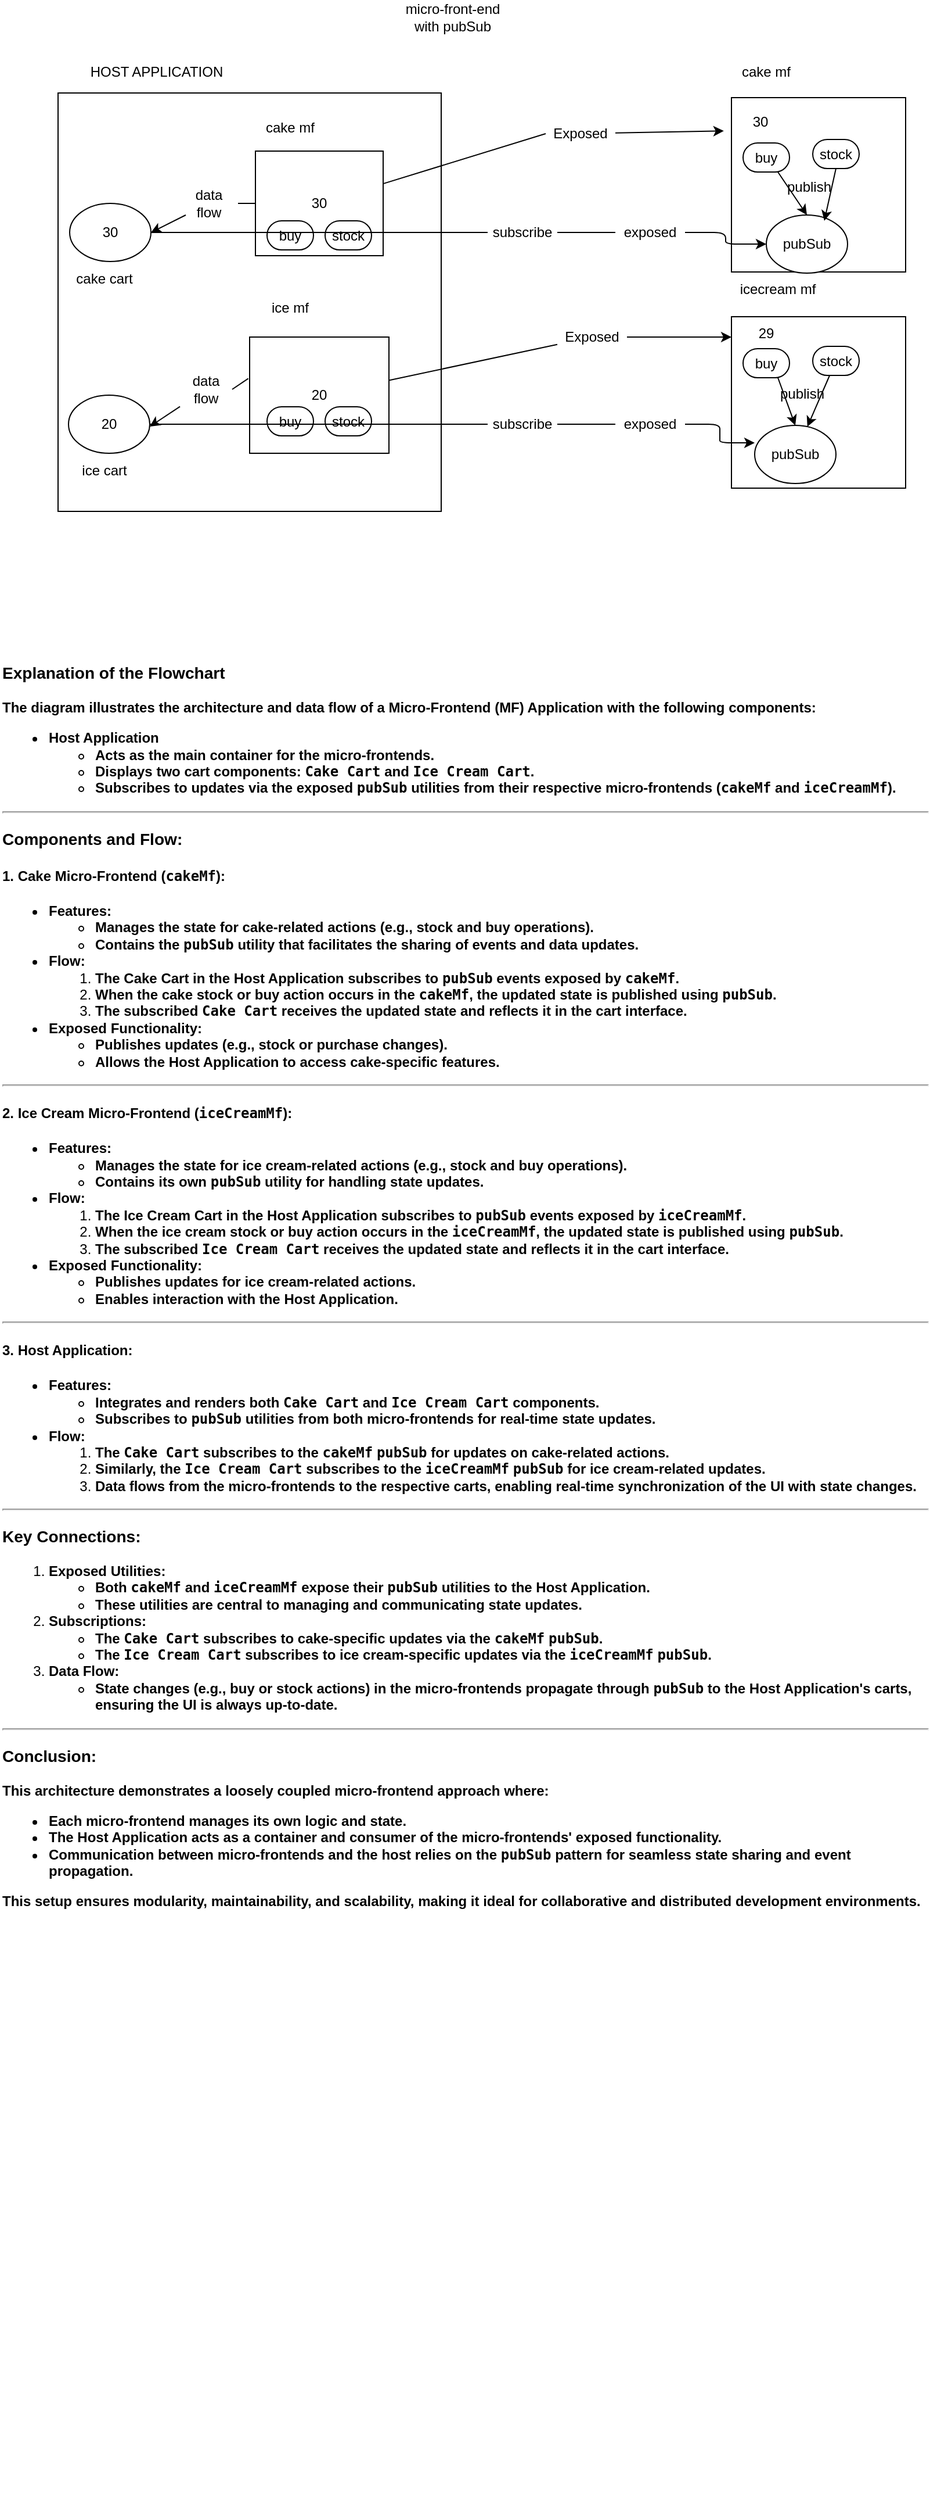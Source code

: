 <mxfile>
    <diagram id="mPupsww7b0l2-wbsLfPn" name="Page-1">
        <mxGraphModel dx="1193" dy="421" grid="1" gridSize="10" guides="1" tooltips="1" connect="1" arrows="1" fold="1" page="1" pageScale="1" pageWidth="850" pageHeight="1100" math="0" shadow="0">
            <root>
                <mxCell id="0"/>
                <mxCell id="1" parent="0"/>
                <mxCell id="3" value="micro-front-end with pubSub" style="text;strokeColor=none;align=center;fillColor=none;html=1;verticalAlign=middle;whiteSpace=wrap;rounded=0;" parent="1" vertex="1">
                    <mxGeometry x="370" y="10" width="100" height="30" as="geometry"/>
                </mxCell>
                <mxCell id="4" value="" style="whiteSpace=wrap;html=1;" parent="1" vertex="1">
                    <mxGeometry x="80" y="90" width="330" height="360" as="geometry"/>
                </mxCell>
                <mxCell id="5" value="HOST APPLICATION" style="text;strokeColor=none;align=center;fillColor=none;html=1;verticalAlign=middle;whiteSpace=wrap;rounded=0;" parent="1" vertex="1">
                    <mxGeometry x="85" y="57" width="160" height="30" as="geometry"/>
                </mxCell>
                <mxCell id="7" value="" style="whiteSpace=wrap;html=1;" parent="1" vertex="1">
                    <mxGeometry x="660" y="282.5" width="150" height="147.5" as="geometry"/>
                </mxCell>
                <mxCell id="8" value="&lt;span style=&quot;color: rgba(0, 0, 0, 0); font-family: monospace; font-size: 0px; text-align: start;&quot;&gt;%3CmxGraphModel%3E%3Croot%3E%3CmxCell%20id%3D%220%22%2F%3E%3CmxCell%20id%3D%221%22%20parent%3D%220%22%2F%3E%3CmxCell%20id%3D%222%22%20value%3D%22stock%22%20style%3D%22rounded%3D1%3BwhiteSpace%3Dwrap%3Bhtml%3D1%3BarcSize%3D50%3B%22%20vertex%3D%221%22%20parent%3D%221%22%3E%3CmxGeometry%20x%3D%22310%22%20y%3D%22200%22%20width%3D%2240%22%20height%3D%2225%22%20as%3D%22geometry%22%2F%3E%3C%2FmxCell%3E%3C%2Froot%3E%3C%2FmxGraphModel%3E&lt;/span&gt;" style="whiteSpace=wrap;html=1;" parent="1" vertex="1">
                    <mxGeometry x="660" y="94" width="150" height="150" as="geometry"/>
                </mxCell>
                <mxCell id="9" value="icecream mf" style="text;strokeColor=none;align=center;fillColor=none;html=1;verticalAlign=middle;whiteSpace=wrap;rounded=0;" parent="1" vertex="1">
                    <mxGeometry x="660" y="244" width="80" height="30" as="geometry"/>
                </mxCell>
                <mxCell id="10" value="cake mf" style="text;strokeColor=none;align=center;fillColor=none;html=1;verticalAlign=middle;whiteSpace=wrap;rounded=0;" parent="1" vertex="1">
                    <mxGeometry x="660" y="57" width="60" height="30" as="geometry"/>
                </mxCell>
                <mxCell id="29" style="edgeStyle=none;html=1;entryX=-0.044;entryY=0.191;entryDx=0;entryDy=0;startArrow=none;entryPerimeter=0;" parent="1" source="44" target="8" edge="1">
                    <mxGeometry relative="1" as="geometry">
                        <mxPoint x="650" y="180" as="targetPoint"/>
                    </mxGeometry>
                </mxCell>
                <mxCell id="48" style="edgeStyle=none;html=1;entryX=1;entryY=0.5;entryDx=0;entryDy=0;startArrow=none;" parent="1" source="51" target="39" edge="1">
                    <mxGeometry relative="1" as="geometry"/>
                </mxCell>
                <mxCell id="11" value="30" style="whiteSpace=wrap;html=1;" parent="1" vertex="1">
                    <mxGeometry x="250" y="140" width="110" height="90" as="geometry"/>
                </mxCell>
                <mxCell id="28" style="edgeStyle=none;html=1;startArrow=none;" parent="1" source="50" edge="1">
                    <mxGeometry relative="1" as="geometry">
                        <mxPoint x="660" y="300" as="targetPoint"/>
                    </mxGeometry>
                </mxCell>
                <mxCell id="49" style="edgeStyle=none;html=1;entryX=1;entryY=0.5;entryDx=0;entryDy=0;startArrow=none;" parent="1" source="45" edge="1">
                    <mxGeometry relative="1" as="geometry">
                        <mxPoint x="190" y="330" as="sourcePoint"/>
                        <mxPoint x="159" y="377" as="targetPoint"/>
                    </mxGeometry>
                </mxCell>
                <mxCell id="12" value="20" style="whiteSpace=wrap;html=1;" parent="1" vertex="1">
                    <mxGeometry x="245" y="300" width="120" height="100" as="geometry"/>
                </mxCell>
                <mxCell id="14" value="cake mf" style="text;strokeColor=none;align=center;fillColor=none;html=1;verticalAlign=middle;whiteSpace=wrap;rounded=0;" parent="1" vertex="1">
                    <mxGeometry x="250" y="105" width="60" height="30" as="geometry"/>
                </mxCell>
                <mxCell id="15" value="ice mf" style="text;strokeColor=none;align=center;fillColor=none;html=1;verticalAlign=middle;whiteSpace=wrap;rounded=0;" parent="1" vertex="1">
                    <mxGeometry x="250" y="260" width="60" height="30" as="geometry"/>
                </mxCell>
                <mxCell id="102" style="edgeStyle=orthogonalEdgeStyle;html=1;startArrow=none;" parent="1" source="82" target="71" edge="1">
                    <mxGeometry relative="1" as="geometry"/>
                </mxCell>
                <mxCell id="39" value="30" style="ellipse;whiteSpace=wrap;html=1;" parent="1" vertex="1">
                    <mxGeometry x="90" y="185" width="70" height="50" as="geometry"/>
                </mxCell>
                <mxCell id="105" style="edgeStyle=entityRelationEdgeStyle;html=1;entryX=0;entryY=0.3;entryDx=0;entryDy=0;startArrow=none;entryPerimeter=0;" parent="1" source="83" target="72" edge="1">
                    <mxGeometry relative="1" as="geometry"/>
                </mxCell>
                <mxCell id="40" value="20" style="ellipse;whiteSpace=wrap;html=1;" parent="1" vertex="1">
                    <mxGeometry x="89" y="350" width="70" height="50" as="geometry"/>
                </mxCell>
                <mxCell id="41" value="cake cart" style="text;strokeColor=none;align=center;fillColor=none;html=1;verticalAlign=middle;whiteSpace=wrap;rounded=0;" parent="1" vertex="1">
                    <mxGeometry x="90" y="235" width="60" height="30" as="geometry"/>
                </mxCell>
                <mxCell id="42" value="ice cart" style="text;strokeColor=none;align=center;fillColor=none;html=1;verticalAlign=middle;whiteSpace=wrap;rounded=0;" parent="1" vertex="1">
                    <mxGeometry x="90" y="400" width="60" height="30" as="geometry"/>
                </mxCell>
                <mxCell id="52" value="" style="edgeStyle=none;html=1;entryX=1;entryY=0.5;entryDx=0;entryDy=0;endArrow=none;" parent="1" source="11" target="51" edge="1">
                    <mxGeometry relative="1" as="geometry">
                        <mxPoint x="260" y="184.655" as="sourcePoint"/>
                        <mxPoint x="160" y="195" as="targetPoint"/>
                    </mxGeometry>
                </mxCell>
                <mxCell id="51" value="data flow" style="text;strokeColor=none;align=center;fillColor=none;html=1;verticalAlign=middle;whiteSpace=wrap;rounded=0;" parent="1" vertex="1">
                    <mxGeometry x="185" y="175" width="50" height="20" as="geometry"/>
                </mxCell>
                <mxCell id="53" value="" style="edgeStyle=none;html=1;entryX=1;entryY=0.5;entryDx=0;entryDy=0;exitX=-0.01;exitY=0.357;exitDx=0;exitDy=0;exitPerimeter=0;endArrow=none;" parent="1" source="12" target="45" edge="1">
                    <mxGeometry relative="1" as="geometry">
                        <mxPoint x="259.2" y="288.56" as="sourcePoint"/>
                        <mxPoint x="160" y="305" as="targetPoint"/>
                    </mxGeometry>
                </mxCell>
                <mxCell id="45" value="data flow" style="text;strokeColor=none;align=center;fillColor=none;html=1;verticalAlign=middle;whiteSpace=wrap;rounded=0;" parent="1" vertex="1">
                    <mxGeometry x="185" y="330" width="45" height="30" as="geometry"/>
                </mxCell>
                <mxCell id="64" value="stock" style="rounded=1;whiteSpace=wrap;html=1;arcSize=50;" parent="1" vertex="1">
                    <mxGeometry x="310" y="360" width="40" height="25" as="geometry"/>
                </mxCell>
                <mxCell id="65" value="buy" style="rounded=1;whiteSpace=wrap;html=1;arcSize=50;" parent="1" vertex="1">
                    <mxGeometry x="260" y="360" width="40" height="25" as="geometry"/>
                </mxCell>
                <mxCell id="68" value="buy" style="rounded=1;whiteSpace=wrap;html=1;arcSize=50;" parent="1" vertex="1">
                    <mxGeometry x="260" y="200" width="40" height="25" as="geometry"/>
                </mxCell>
                <mxCell id="70" value="stock" style="rounded=1;whiteSpace=wrap;html=1;arcSize=50;" parent="1" vertex="1">
                    <mxGeometry x="310" y="200" width="40" height="25" as="geometry"/>
                </mxCell>
                <mxCell id="71" value="pubSub" style="ellipse;whiteSpace=wrap;html=1;" parent="1" vertex="1">
                    <mxGeometry x="690" y="195" width="70" height="50" as="geometry"/>
                </mxCell>
                <mxCell id="72" value="pubSub" style="ellipse;whiteSpace=wrap;html=1;" parent="1" vertex="1">
                    <mxGeometry x="680" y="376" width="70" height="50" as="geometry"/>
                </mxCell>
                <mxCell id="79" value="" style="edgeStyle=none;html=1;endArrow=none;" parent="1" source="12" target="50" edge="1">
                    <mxGeometry relative="1" as="geometry">
                        <mxPoint x="660" y="300" as="targetPoint"/>
                        <mxPoint x="360" y="295.775" as="sourcePoint"/>
                    </mxGeometry>
                </mxCell>
                <mxCell id="50" value="Exposed" style="text;strokeColor=none;align=center;fillColor=none;html=1;verticalAlign=middle;whiteSpace=wrap;rounded=0;" parent="1" vertex="1">
                    <mxGeometry x="510" y="285" width="60" height="30" as="geometry"/>
                </mxCell>
                <mxCell id="80" value="" style="edgeStyle=none;html=1;entryX=0;entryY=0.5;entryDx=0;entryDy=0;endArrow=none;" parent="1" source="11" target="44" edge="1">
                    <mxGeometry relative="1" as="geometry">
                        <mxPoint x="660" y="185" as="targetPoint"/>
                        <mxPoint x="360" y="185" as="sourcePoint"/>
                        <Array as="points"/>
                    </mxGeometry>
                </mxCell>
                <mxCell id="44" value="Exposed" style="text;strokeColor=none;align=center;fillColor=none;html=1;verticalAlign=middle;whiteSpace=wrap;rounded=0;" parent="1" vertex="1">
                    <mxGeometry x="500" y="110" width="60" height="30" as="geometry"/>
                </mxCell>
                <mxCell id="99" style="edgeStyle=none;html=1;exitX=0.75;exitY=1;exitDx=0;exitDy=0;entryX=0.5;entryY=0;entryDx=0;entryDy=0;" parent="1" source="88" target="71" edge="1">
                    <mxGeometry relative="1" as="geometry"/>
                </mxCell>
                <mxCell id="88" value="buy" style="rounded=1;whiteSpace=wrap;html=1;arcSize=50;" parent="1" vertex="1">
                    <mxGeometry x="670" y="133" width="40" height="25" as="geometry"/>
                </mxCell>
                <mxCell id="100" style="edgeStyle=none;html=1;exitX=0.5;exitY=1;exitDx=0;exitDy=0;entryX=0.714;entryY=0.1;entryDx=0;entryDy=0;entryPerimeter=0;" parent="1" source="89" target="71" edge="1">
                    <mxGeometry relative="1" as="geometry">
                        <mxPoint x="730" y="180" as="targetPoint"/>
                    </mxGeometry>
                </mxCell>
                <mxCell id="89" value="stock" style="rounded=1;whiteSpace=wrap;html=1;arcSize=50;" parent="1" vertex="1">
                    <mxGeometry x="730" y="130" width="40" height="25" as="geometry"/>
                </mxCell>
                <mxCell id="92" value="30" style="text;strokeColor=none;align=center;fillColor=none;html=1;verticalAlign=middle;whiteSpace=wrap;rounded=0;" parent="1" vertex="1">
                    <mxGeometry x="655" y="100" width="60" height="30" as="geometry"/>
                </mxCell>
                <mxCell id="93" value="29" style="text;strokeColor=none;align=center;fillColor=none;html=1;verticalAlign=middle;whiteSpace=wrap;rounded=0;" parent="1" vertex="1">
                    <mxGeometry x="660" y="282" width="60" height="30" as="geometry"/>
                </mxCell>
                <mxCell id="97" style="edgeStyle=none;html=1;exitX=0.75;exitY=1;exitDx=0;exitDy=0;entryX=0.5;entryY=0;entryDx=0;entryDy=0;" parent="1" source="94" target="72" edge="1">
                    <mxGeometry relative="1" as="geometry"/>
                </mxCell>
                <mxCell id="94" value="buy" style="rounded=1;whiteSpace=wrap;html=1;arcSize=50;" parent="1" vertex="1">
                    <mxGeometry x="670" y="310" width="40" height="25" as="geometry"/>
                </mxCell>
                <mxCell id="98" value="" style="edgeStyle=none;html=1;" parent="1" source="95" target="72" edge="1">
                    <mxGeometry relative="1" as="geometry"/>
                </mxCell>
                <mxCell id="95" value="stock" style="rounded=1;whiteSpace=wrap;html=1;arcSize=50;" parent="1" vertex="1">
                    <mxGeometry x="730" y="308" width="40" height="25" as="geometry"/>
                </mxCell>
                <mxCell id="103" value="" style="edgeStyle=orthogonalEdgeStyle;html=1;endArrow=none;startArrow=none;" parent="1" source="107" target="82" edge="1">
                    <mxGeometry relative="1" as="geometry">
                        <mxPoint x="160.0" y="210" as="sourcePoint"/>
                        <mxPoint x="690" y="210" as="targetPoint"/>
                    </mxGeometry>
                </mxCell>
                <mxCell id="82" value="exposed" style="text;strokeColor=none;align=center;fillColor=none;html=1;verticalAlign=middle;whiteSpace=wrap;rounded=0;" parent="1" vertex="1">
                    <mxGeometry x="560" y="195" width="60" height="30" as="geometry"/>
                </mxCell>
                <mxCell id="106" value="" style="edgeStyle=none;html=1;entryX=0;entryY=0.5;entryDx=0;entryDy=0;endArrow=none;startArrow=none;" parent="1" source="110" target="83" edge="1">
                    <mxGeometry relative="1" as="geometry">
                        <mxPoint x="149.91" y="376.788" as="sourcePoint"/>
                        <mxPoint x="690.0" y="405" as="targetPoint"/>
                    </mxGeometry>
                </mxCell>
                <mxCell id="83" value="exposed" style="text;strokeColor=none;align=center;fillColor=none;html=1;verticalAlign=middle;whiteSpace=wrap;rounded=0;" parent="1" vertex="1">
                    <mxGeometry x="560" y="360" width="60" height="30" as="geometry"/>
                </mxCell>
                <mxCell id="109" value="" style="edgeStyle=orthogonalEdgeStyle;html=1;endArrow=none;" parent="1" source="39" target="107" edge="1">
                    <mxGeometry relative="1" as="geometry">
                        <mxPoint x="160.0" y="210" as="sourcePoint"/>
                        <mxPoint x="530.0" y="210" as="targetPoint"/>
                    </mxGeometry>
                </mxCell>
                <mxCell id="107" value="subscribe" style="text;strokeColor=none;align=center;fillColor=none;html=1;verticalAlign=middle;whiteSpace=wrap;rounded=0;" parent="1" vertex="1">
                    <mxGeometry x="450" y="195" width="60" height="30" as="geometry"/>
                </mxCell>
                <mxCell id="112" value="" style="edgeStyle=none;html=1;entryX=0;entryY=0.5;entryDx=0;entryDy=0;endArrow=none;" parent="1" source="40" target="110" edge="1">
                    <mxGeometry relative="1" as="geometry">
                        <mxPoint x="150.0" y="375" as="sourcePoint"/>
                        <mxPoint x="530.0" y="375" as="targetPoint"/>
                    </mxGeometry>
                </mxCell>
                <mxCell id="110" value="subscribe" style="text;strokeColor=none;align=center;fillColor=none;html=1;verticalAlign=middle;whiteSpace=wrap;rounded=0;" parent="1" vertex="1">
                    <mxGeometry x="450" y="360" width="60" height="30" as="geometry"/>
                </mxCell>
                <mxCell id="114" value="&lt;h3&gt;&lt;strong&gt;Explanation of the Flowchart&lt;/strong&gt;&lt;/h3&gt;&lt;p&gt;&lt;b&gt;The diagram illustrates the architecture and data flow of a Micro-Frontend (MF) Application with the following components:&lt;/b&gt;&lt;/p&gt;&lt;ul&gt;&lt;li&gt;&lt;strong&gt;Host Application&lt;/strong&gt;&lt;ul&gt;&lt;li&gt;&lt;b&gt;Acts as the main container for the micro-frontends.&lt;/b&gt;&lt;/li&gt;&lt;li&gt;&lt;b&gt;Displays two cart components: &lt;code&gt;Cake Cart&lt;/code&gt; and &lt;code&gt;Ice Cream Cart&lt;/code&gt;.&lt;/b&gt;&lt;/li&gt;&lt;li&gt;&lt;b&gt;Subscribes to updates via the exposed &lt;code&gt;pubSub&lt;/code&gt; utilities from their respective micro-frontends (&lt;code&gt;cakeMf&lt;/code&gt; and &lt;code&gt;iceCreamMf&lt;/code&gt;).&lt;/b&gt;&lt;/li&gt;&lt;/ul&gt;&lt;/li&gt;&lt;/ul&gt;&lt;hr&gt;&lt;h3&gt;&lt;strong&gt;Components and Flow&lt;/strong&gt;:&lt;/h3&gt;&lt;h4&gt;&lt;strong&gt;1. Cake Micro-Frontend (&lt;code&gt;cakeMf&lt;/code&gt;)&lt;/strong&gt;:&lt;/h4&gt;&lt;ul&gt;&lt;li&gt;&lt;b&gt;Features:&lt;/b&gt;&lt;ul&gt;&lt;li&gt;&lt;b&gt;Manages the state for cake-related actions (e.g., stock and buy operations).&lt;/b&gt;&lt;/li&gt;&lt;li&gt;&lt;b&gt;Contains the &lt;code&gt;pubSub&lt;/code&gt; utility that facilitates the sharing of events and data updates.&lt;/b&gt;&lt;/li&gt;&lt;/ul&gt;&lt;/li&gt;&lt;li&gt;&lt;b&gt;Flow:&lt;/b&gt;&lt;ol&gt;&lt;li&gt;&lt;b&gt;The Cake Cart in the Host Application subscribes to &lt;code&gt;pubSub&lt;/code&gt; events exposed by &lt;code&gt;cakeMf&lt;/code&gt;.&lt;/b&gt;&lt;/li&gt;&lt;li&gt;&lt;b&gt;When the cake stock or buy action occurs in the &lt;code&gt;cakeMf&lt;/code&gt;, the updated state is published using &lt;code&gt;pubSub&lt;/code&gt;.&lt;/b&gt;&lt;/li&gt;&lt;li&gt;&lt;b&gt;The subscribed &lt;code&gt;Cake Cart&lt;/code&gt; receives the updated state and reflects it in the cart interface.&lt;/b&gt;&lt;/li&gt;&lt;/ol&gt;&lt;/li&gt;&lt;li&gt;&lt;b&gt;Exposed Functionality:&lt;/b&gt;&lt;ul&gt;&lt;li&gt;&lt;b&gt;Publishes updates (e.g., stock or purchase changes).&lt;/b&gt;&lt;/li&gt;&lt;li&gt;&lt;b&gt;Allows the Host Application to access cake-specific features.&lt;/b&gt;&lt;/li&gt;&lt;/ul&gt;&lt;/li&gt;&lt;/ul&gt;&lt;hr&gt;&lt;h4&gt;&lt;strong&gt;2. Ice Cream Micro-Frontend (&lt;code&gt;iceCreamMf&lt;/code&gt;)&lt;/strong&gt;:&lt;/h4&gt;&lt;ul&gt;&lt;li&gt;&lt;b&gt;Features:&lt;/b&gt;&lt;ul&gt;&lt;li&gt;&lt;b&gt;Manages the state for ice cream-related actions (e.g., stock and buy operations).&lt;/b&gt;&lt;/li&gt;&lt;li&gt;&lt;b&gt;Contains its own &lt;code&gt;pubSub&lt;/code&gt; utility for handling state updates.&lt;/b&gt;&lt;/li&gt;&lt;/ul&gt;&lt;/li&gt;&lt;li&gt;&lt;b&gt;Flow:&lt;/b&gt;&lt;ol&gt;&lt;li&gt;&lt;b&gt;The Ice Cream Cart in the Host Application subscribes to &lt;code&gt;pubSub&lt;/code&gt; events exposed by &lt;code&gt;iceCreamMf&lt;/code&gt;.&lt;/b&gt;&lt;/li&gt;&lt;li&gt;&lt;b&gt;When the ice cream stock or buy action occurs in the &lt;code&gt;iceCreamMf&lt;/code&gt;, the updated state is published using &lt;code&gt;pubSub&lt;/code&gt;.&lt;/b&gt;&lt;/li&gt;&lt;li&gt;&lt;b&gt;The subscribed &lt;code&gt;Ice Cream Cart&lt;/code&gt; receives the updated state and reflects it in the cart interface.&lt;/b&gt;&lt;/li&gt;&lt;/ol&gt;&lt;/li&gt;&lt;li&gt;&lt;b&gt;Exposed Functionality:&lt;/b&gt;&lt;ul&gt;&lt;li&gt;&lt;b&gt;Publishes updates for ice cream-related actions.&lt;/b&gt;&lt;/li&gt;&lt;li&gt;&lt;b&gt;Enables interaction with the Host Application.&lt;/b&gt;&lt;/li&gt;&lt;/ul&gt;&lt;/li&gt;&lt;/ul&gt;&lt;hr&gt;&lt;h4&gt;&lt;strong&gt;3. Host Application&lt;/strong&gt;:&lt;/h4&gt;&lt;ul&gt;&lt;li&gt;&lt;b&gt;Features:&lt;/b&gt;&lt;ul&gt;&lt;li&gt;&lt;b&gt;Integrates and renders both &lt;code&gt;Cake Cart&lt;/code&gt; and &lt;code&gt;Ice Cream Cart&lt;/code&gt; components.&lt;/b&gt;&lt;/li&gt;&lt;li&gt;&lt;b&gt;Subscribes to &lt;code&gt;pubSub&lt;/code&gt; utilities from both micro-frontends for real-time state updates.&lt;/b&gt;&lt;/li&gt;&lt;/ul&gt;&lt;/li&gt;&lt;li&gt;&lt;b&gt;Flow:&lt;/b&gt;&lt;ol&gt;&lt;li&gt;&lt;b&gt;The &lt;code&gt;Cake Cart&lt;/code&gt; subscribes to the &lt;code&gt;cakeMf&lt;/code&gt; &lt;code&gt;pubSub&lt;/code&gt; for updates on cake-related actions.&lt;/b&gt;&lt;/li&gt;&lt;li&gt;&lt;b&gt;Similarly, the &lt;code&gt;Ice Cream Cart&lt;/code&gt; subscribes to the &lt;code&gt;iceCreamMf&lt;/code&gt; &lt;code&gt;pubSub&lt;/code&gt; for ice cream-related updates.&lt;/b&gt;&lt;/li&gt;&lt;li&gt;&lt;b&gt;Data flows from the micro-frontends to the respective carts, enabling real-time synchronization of the UI with state changes.&lt;/b&gt;&lt;/li&gt;&lt;/ol&gt;&lt;/li&gt;&lt;/ul&gt;&lt;hr&gt;&lt;h3&gt;&lt;strong&gt;Key Connections&lt;/strong&gt;:&lt;/h3&gt;&lt;ol&gt;&lt;li&gt;&lt;b&gt;Exposed Utilities:&lt;/b&gt;&lt;ul&gt;&lt;li&gt;&lt;b&gt;Both &lt;code&gt;cakeMf&lt;/code&gt; and &lt;code&gt;iceCreamMf&lt;/code&gt; expose their &lt;code&gt;pubSub&lt;/code&gt; utilities to the Host Application.&lt;/b&gt;&lt;/li&gt;&lt;li&gt;&lt;b&gt;These utilities are central to managing and communicating state updates.&lt;/b&gt;&lt;/li&gt;&lt;/ul&gt;&lt;/li&gt;&lt;li&gt;&lt;b&gt;Subscriptions:&lt;/b&gt;&lt;ul&gt;&lt;li&gt;&lt;b&gt;The &lt;code&gt;Cake Cart&lt;/code&gt; subscribes to cake-specific updates via the &lt;code&gt;cakeMf&lt;/code&gt; &lt;code&gt;pubSub&lt;/code&gt;.&lt;/b&gt;&lt;/li&gt;&lt;li&gt;&lt;b&gt;The &lt;code&gt;Ice Cream Cart&lt;/code&gt; subscribes to ice cream-specific updates via the &lt;code&gt;iceCreamMf&lt;/code&gt; &lt;code&gt;pubSub&lt;/code&gt;.&lt;/b&gt;&lt;/li&gt;&lt;/ul&gt;&lt;/li&gt;&lt;li&gt;&lt;b&gt;Data Flow:&lt;/b&gt;&lt;ul&gt;&lt;li&gt;&lt;b&gt;State changes (e.g., buy or stock actions) in the micro-frontends propagate through &lt;code&gt;pubSub&lt;/code&gt; to the Host Application's carts, ensuring the UI is always up-to-date.&lt;/b&gt;&lt;/li&gt;&lt;/ul&gt;&lt;/li&gt;&lt;/ol&gt;&lt;hr&gt;&lt;h3&gt;&lt;strong&gt;Conclusion&lt;/strong&gt;:&lt;/h3&gt;&lt;p&gt;&lt;b&gt;This architecture demonstrates a loosely coupled micro-frontend approach where:&lt;/b&gt;&lt;/p&gt;&lt;ul&gt;&lt;li&gt;&lt;b&gt;Each micro-frontend manages its own logic and state.&lt;/b&gt;&lt;/li&gt;&lt;li&gt;&lt;b&gt;The Host Application acts as a container and consumer of the micro-frontends' exposed functionality.&lt;/b&gt;&lt;/li&gt;&lt;li&gt;&lt;b&gt;Communication between micro-frontends and the host relies on the &lt;code&gt;pubSub&lt;/code&gt; pattern for seamless state sharing and event propagation.&lt;/b&gt;&lt;/li&gt;&lt;/ul&gt;&lt;p&gt;&lt;b&gt;This setup ensures modularity, maintainability, and scalability, making it ideal for collaborative and distributed development environments.&lt;/b&gt;&lt;/p&gt;" style="text;whiteSpace=wrap;html=1;" parent="1" vertex="1">
                    <mxGeometry x="30" y="560" width="800" height="1600" as="geometry"/>
                </mxCell>
                <mxCell id="115" value="publish" style="text;strokeColor=none;align=center;fillColor=none;html=1;verticalAlign=middle;whiteSpace=wrap;rounded=0;" parent="1" vertex="1">
                    <mxGeometry x="691" y="334" width="60" height="30" as="geometry"/>
                </mxCell>
                <mxCell id="116" value="publish" style="text;strokeColor=none;align=center;fillColor=none;html=1;verticalAlign=middle;whiteSpace=wrap;rounded=0;" parent="1" vertex="1">
                    <mxGeometry x="697" y="156" width="60" height="30" as="geometry"/>
                </mxCell>
            </root>
        </mxGraphModel>
    </diagram>
</mxfile>